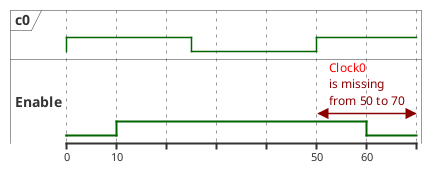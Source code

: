 {
  "sha1": "oy0jr53r7g6zabcvm3kycmnmq26z0ov",
  "insertion": {
    "when": "2024-06-04T17:28:40.418Z",
    "url": "https://forum.plantuml.net/14690/timing-diagram-cropped-clock-period-multiple-diagram-length",
    "user": "plantuml@gmail.com"
  }
}
@startuml
clock "c0" as C with period 50
binary "Enable" as EN

@0
EN is low
@10
EN is high
@60
EN is low

EN@50 <-> @70 : <color:red>Clock0\nis missing\nfrom 50 to 70
@enduml
